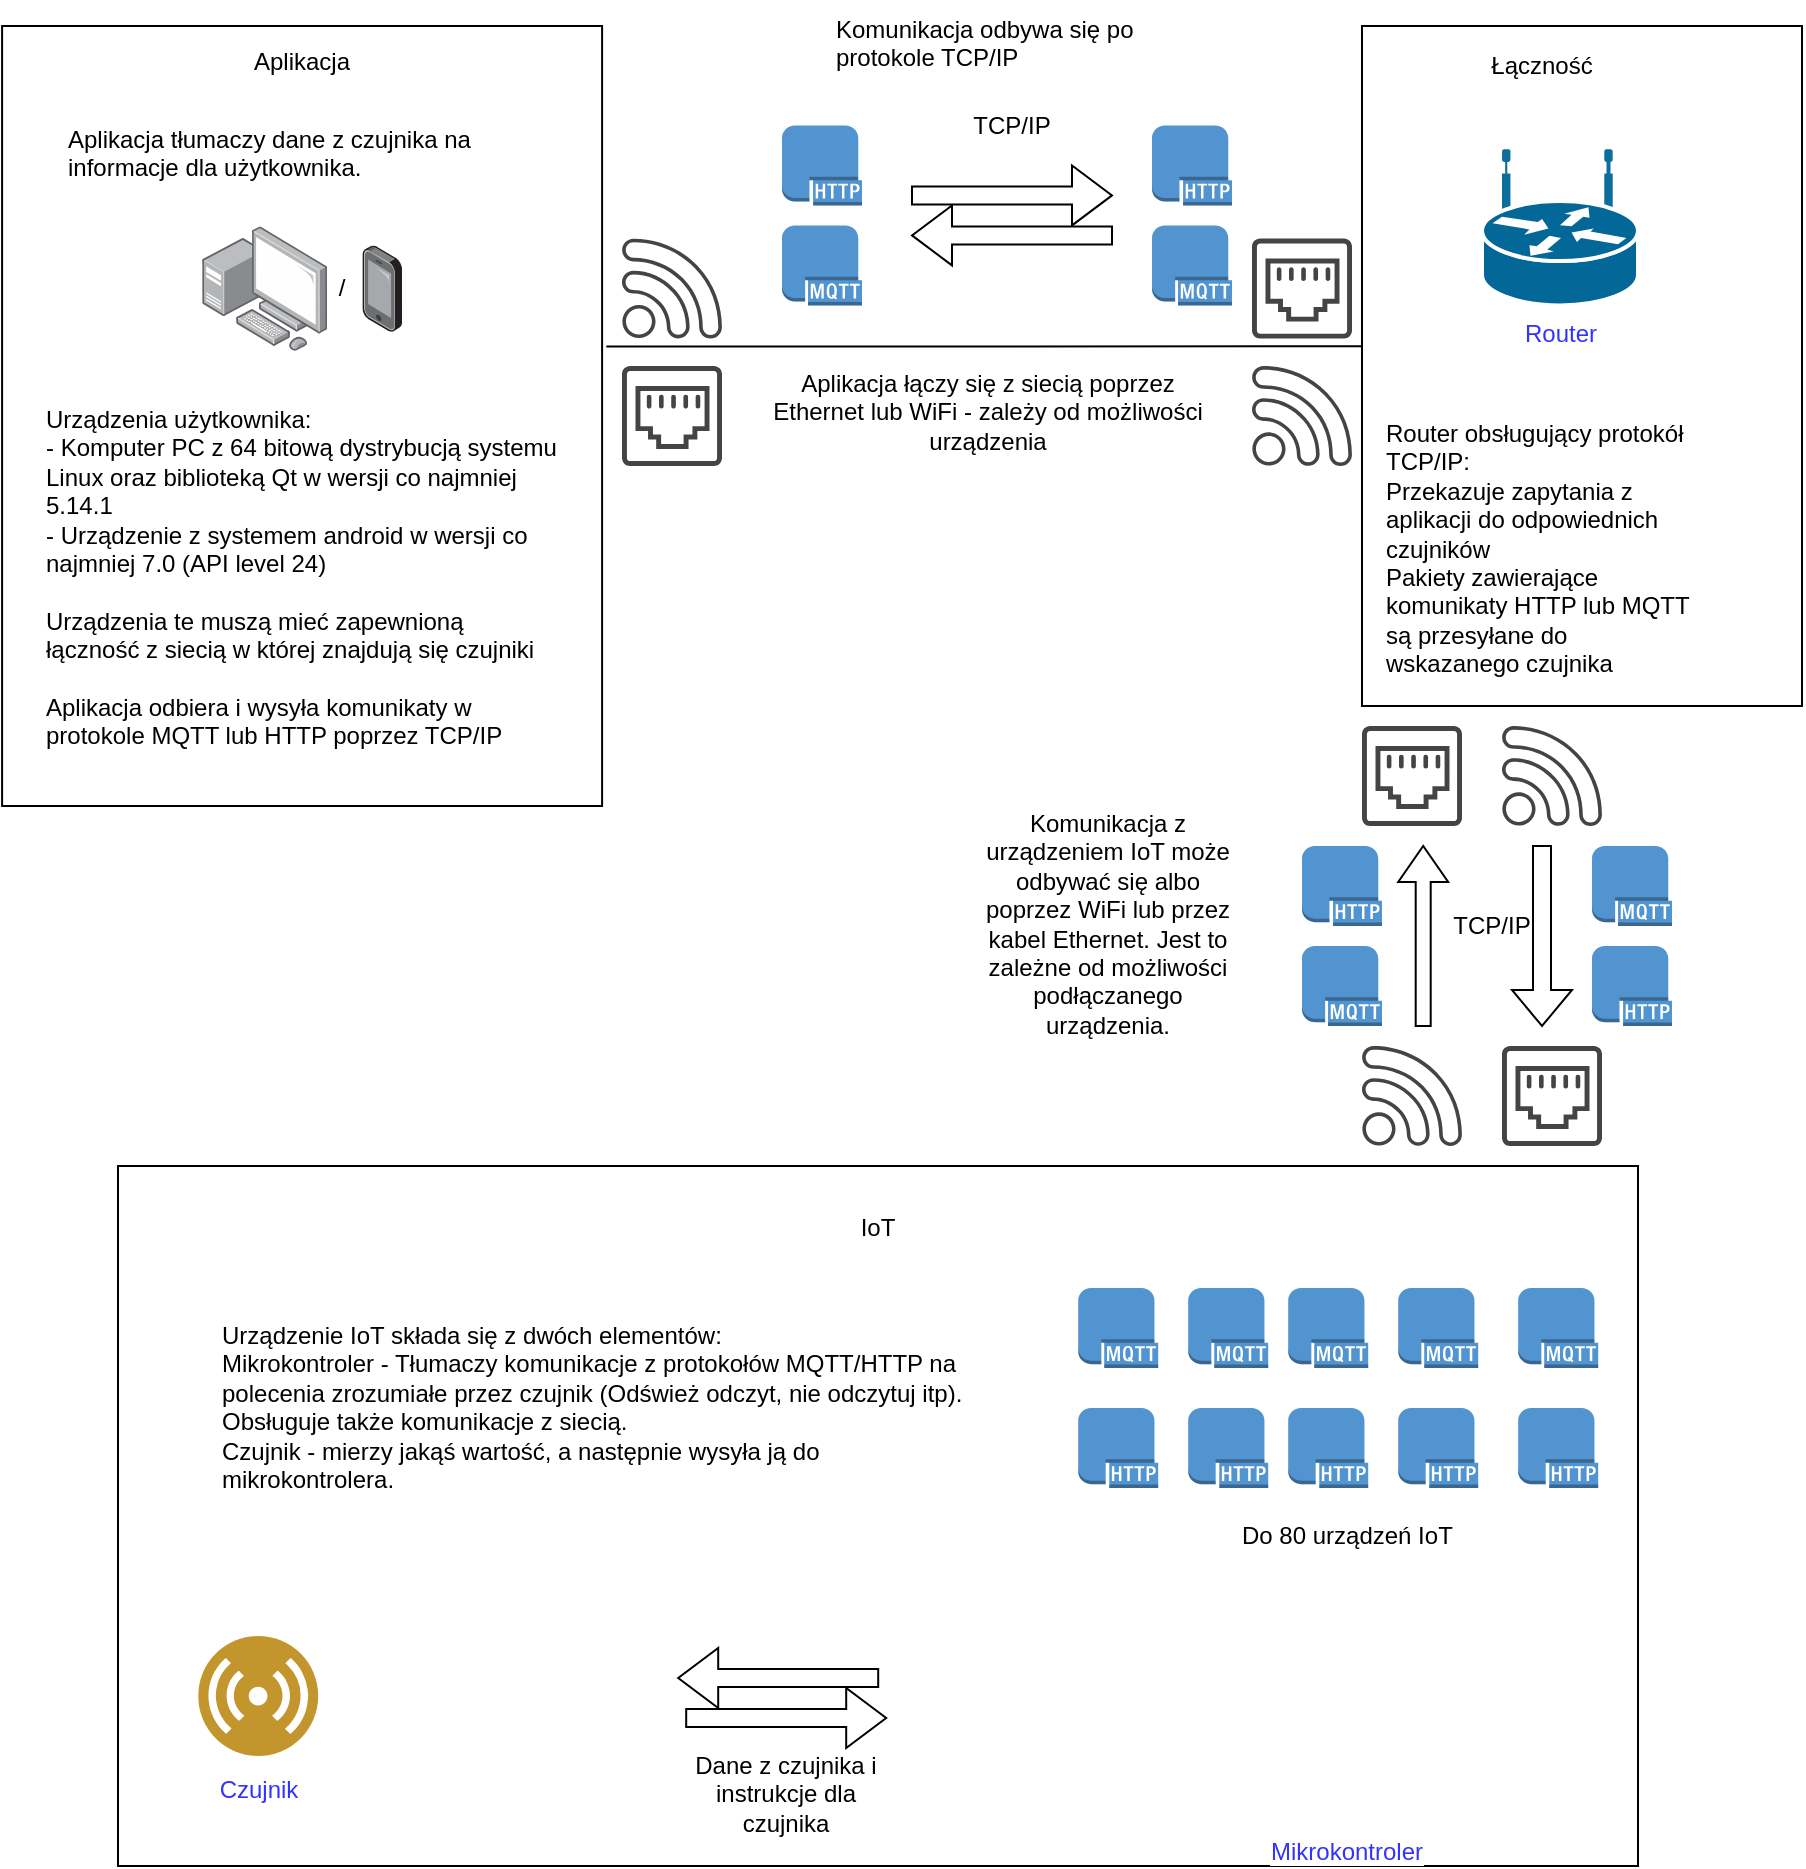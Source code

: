 <mxfile version="13.1.2" type="device"><diagram id="1tq_ykMLNN_Sbwie4aX9" name="Page-1"><mxGraphModel dx="1360" dy="843" grid="1" gridSize="10" guides="1" tooltips="1" connect="1" arrows="1" fold="1" page="1" pageScale="1" pageWidth="827" pageHeight="1169" math="0" shadow="0"><root><mxCell id="0"/><mxCell id="1" parent="0"/><mxCell id="lVS2ojwL2au9_Xleg54L-2" value="" style="rounded=0;whiteSpace=wrap;html=1;align=left;" vertex="1" parent="1"><mxGeometry x="770" y="790" width="220" height="340" as="geometry"/></mxCell><mxCell id="lVS2ojwL2au9_Xleg54L-3" value="" style="rounded=0;whiteSpace=wrap;html=1;" vertex="1" parent="1"><mxGeometry x="90.05" y="790" width="300" height="390" as="geometry"/></mxCell><mxCell id="lVS2ojwL2au9_Xleg54L-4" value="" style="points=[];aspect=fixed;html=1;align=center;shadow=0;dashed=0;image;image=img/lib/allied_telesis/computer_and_terminals/Personal_Computer_with_Server.svg;" vertex="1" parent="1"><mxGeometry x="190.1" y="890.1" width="62.4" height="62.4" as="geometry"/></mxCell><mxCell id="lVS2ojwL2au9_Xleg54L-5" value="&lt;font color=&quot;#3333FF&quot;&gt;Router&lt;/font&gt;" style="shape=mxgraph.cisco.routers.wireless_router;html=1;pointerEvents=1;dashed=0;fillColor=#036897;strokeColor=#ffffff;strokeWidth=2;verticalLabelPosition=bottom;verticalAlign=top;align=center;outlineConnect=0;" vertex="1" parent="1"><mxGeometry x="830" y="852.7" width="78" height="77" as="geometry"/></mxCell><mxCell id="lVS2ojwL2au9_Xleg54L-6" value="" style="points=[];aspect=fixed;html=1;align=center;shadow=0;dashed=0;image;image=img/lib/allied_telesis/computer_and_terminals/Smartphone.svg;" vertex="1" parent="1"><mxGeometry x="270.2" y="899.7" width="19.8" height="43.2" as="geometry"/></mxCell><mxCell id="lVS2ojwL2au9_Xleg54L-7" value="&lt;div&gt;Urządzenia użytkownika:&lt;/div&gt;&lt;div&gt;- Komputer PC z 64 bitową dystrybucją systemu Linux oraz biblioteką Qt w wersji co najmniej 5.14.1&lt;/div&gt;&lt;div&gt;- Urządzenie z systemem android w wersji co najmniej 7.0 (API level 24)&lt;/div&gt;&lt;div&gt;&lt;br&gt;&lt;/div&gt;&lt;div&gt;Urządzenia te muszą mieć zapewnioną łączność z siecią w której znajdują się czujniki&lt;/div&gt;&lt;div&gt;&lt;br&gt;&lt;/div&gt;&lt;div&gt;Aplikacja odbiera i wysyła komunikaty w protokole MQTT lub HTTP poprzez TCP/IP&lt;br&gt;&lt;/div&gt;" style="text;html=1;strokeColor=none;fillColor=none;align=left;verticalAlign=top;whiteSpace=wrap;rounded=0;" vertex="1" parent="1"><mxGeometry x="110.05" y="972.5" width="260" height="150" as="geometry"/></mxCell><mxCell id="lVS2ojwL2au9_Xleg54L-8" value="" style="endArrow=none;html=1;entryX=0;entryY=0.471;entryDx=0;entryDy=0;entryPerimeter=0;exitX=1.007;exitY=0.411;exitDx=0;exitDy=0;exitPerimeter=0;" edge="1" parent="1" source="lVS2ojwL2au9_Xleg54L-3" target="lVS2ojwL2au9_Xleg54L-2"><mxGeometry width="50" height="50" relative="1" as="geometry"><mxPoint x="502" y="943" as="sourcePoint"/><mxPoint x="610" y="1070" as="targetPoint"/></mxGeometry></mxCell><mxCell id="lVS2ojwL2au9_Xleg54L-9" value="Komunikacja odbywa się po protokole TCP/IP" style="text;html=1;strokeColor=none;fillColor=none;align=left;verticalAlign=top;whiteSpace=wrap;rounded=0;" vertex="1" parent="1"><mxGeometry x="505" y="777.5" width="185" height="40" as="geometry"/></mxCell><mxCell id="lVS2ojwL2au9_Xleg54L-10" value="" style="pointerEvents=1;shadow=0;dashed=0;html=1;strokeColor=none;fillColor=#434445;aspect=fixed;labelPosition=center;verticalLabelPosition=bottom;verticalAlign=top;align=center;outlineConnect=0;shape=mxgraph.vvd.wi_fi;" vertex="1" parent="1"><mxGeometry x="400" y="896.3" width="50" height="50" as="geometry"/></mxCell><mxCell id="lVS2ojwL2au9_Xleg54L-11" value="" style="pointerEvents=1;shadow=0;dashed=0;html=1;strokeColor=none;fillColor=#434445;aspect=fixed;labelPosition=center;verticalLabelPosition=bottom;verticalAlign=top;align=center;outlineConnect=0;shape=mxgraph.vvd.ethernet_port;" vertex="1" parent="1"><mxGeometry x="400" y="960" width="50" height="50" as="geometry"/></mxCell><mxCell id="lVS2ojwL2au9_Xleg54L-12" value="&lt;div&gt;Router obsługujący protokół TCP/IP:&lt;/div&gt;&lt;div&gt;Przekazuje zapytania z aplikacji do odpowiednich czujników&lt;/div&gt;&lt;div&gt;Pakiety zawierające komunikaty HTTP lub MQTT są przesyłane do wskazanego czujnika&lt;br&gt;&lt;/div&gt;" style="text;html=1;strokeColor=none;fillColor=none;align=left;verticalAlign=top;whiteSpace=wrap;rounded=0;" vertex="1" parent="1"><mxGeometry x="780" y="980" width="160" height="80" as="geometry"/></mxCell><mxCell id="lVS2ojwL2au9_Xleg54L-13" value="" style="shape=singleArrow;whiteSpace=wrap;html=1;align=left;" vertex="1" parent="1"><mxGeometry x="545" y="859.7" width="100" height="30" as="geometry"/></mxCell><mxCell id="lVS2ojwL2au9_Xleg54L-14" value="" style="shape=singleArrow;direction=west;whiteSpace=wrap;html=1;align=left;" vertex="1" parent="1"><mxGeometry x="545" y="879.7" width="100" height="30" as="geometry"/></mxCell><mxCell id="lVS2ojwL2au9_Xleg54L-15" value="TCP/IP" style="text;html=1;strokeColor=none;fillColor=none;align=center;verticalAlign=middle;whiteSpace=wrap;rounded=0;" vertex="1" parent="1"><mxGeometry x="575" y="829.7" width="40" height="20" as="geometry"/></mxCell><mxCell id="lVS2ojwL2au9_Xleg54L-16" value="" style="rounded=0;whiteSpace=wrap;html=1;align=left;" vertex="1" parent="1"><mxGeometry x="148" y="1360" width="760" height="350" as="geometry"/></mxCell><mxCell id="lVS2ojwL2au9_Xleg54L-17" value="Aplikacja" style="text;html=1;strokeColor=none;fillColor=none;align=center;verticalAlign=middle;whiteSpace=wrap;rounded=0;" vertex="1" parent="1"><mxGeometry x="220.05" y="797.5" width="40" height="20" as="geometry"/></mxCell><mxCell id="lVS2ojwL2au9_Xleg54L-18" value="Łączność" style="text;html=1;strokeColor=none;fillColor=none;align=center;verticalAlign=middle;whiteSpace=wrap;rounded=0;" vertex="1" parent="1"><mxGeometry x="840" y="800" width="40" height="20" as="geometry"/></mxCell><mxCell id="lVS2ojwL2au9_Xleg54L-19" value="" style="shape=singleArrow;direction=south;whiteSpace=wrap;html=1;align=left;" vertex="1" parent="1"><mxGeometry x="845" y="1200" width="30" height="90" as="geometry"/></mxCell><mxCell id="lVS2ojwL2au9_Xleg54L-20" value="" style="shape=singleArrow;direction=north;whiteSpace=wrap;html=1;align=left;" vertex="1" parent="1"><mxGeometry x="788.1" y="1200" width="25" height="90" as="geometry"/></mxCell><mxCell id="lVS2ojwL2au9_Xleg54L-21" value="TCP/IP" style="text;html=1;strokeColor=none;fillColor=none;align=center;verticalAlign=middle;whiteSpace=wrap;rounded=0;" vertex="1" parent="1"><mxGeometry x="800" y="1220" width="70" height="40" as="geometry"/></mxCell><mxCell id="lVS2ojwL2au9_Xleg54L-22" value="" style="pointerEvents=1;shadow=0;dashed=0;html=1;strokeColor=none;fillColor=#434445;aspect=fixed;labelPosition=center;verticalLabelPosition=bottom;verticalAlign=top;align=center;outlineConnect=0;shape=mxgraph.vvd.ethernet_port;" vertex="1" parent="1"><mxGeometry x="715" y="896.3" width="50" height="50" as="geometry"/></mxCell><mxCell id="lVS2ojwL2au9_Xleg54L-23" value="" style="pointerEvents=1;shadow=0;dashed=0;html=1;strokeColor=none;fillColor=#434445;aspect=fixed;labelPosition=center;verticalLabelPosition=bottom;verticalAlign=top;align=center;outlineConnect=0;shape=mxgraph.vvd.wi_fi;" vertex="1" parent="1"><mxGeometry x="715" y="960" width="50" height="50" as="geometry"/></mxCell><mxCell id="lVS2ojwL2au9_Xleg54L-24" value="Komunikacja z urządzeniem IoT może odbywać się albo poprzez WiFi lub przez kabel Ethernet. Jest to zależne od możliwości podłączanego urządzenia." style="text;html=1;strokeColor=none;fillColor=none;align=center;verticalAlign=top;whiteSpace=wrap;rounded=0;" vertex="1" parent="1"><mxGeometry x="578.1" y="1175" width="130" height="130" as="geometry"/></mxCell><mxCell id="lVS2ojwL2au9_Xleg54L-25" value="Aplikacja tłumaczy dane z czujnika na informacje dla użytkownika." style="text;html=1;strokeColor=none;fillColor=none;align=left;verticalAlign=top;whiteSpace=wrap;rounded=0;" vertex="1" parent="1"><mxGeometry x="120.65" y="832.5" width="238.8" height="40" as="geometry"/></mxCell><mxCell id="lVS2ojwL2au9_Xleg54L-26" value="" style="outlineConnect=0;dashed=0;verticalLabelPosition=bottom;verticalAlign=top;align=center;html=1;shape=mxgraph.aws3.mqtt_protocol;fillColor=#5294CF;gradientColor=none;" vertex="1" parent="1"><mxGeometry x="628.1" y="1421" width="40" height="40" as="geometry"/></mxCell><mxCell id="lVS2ojwL2au9_Xleg54L-27" value="" style="outlineConnect=0;dashed=0;verticalLabelPosition=bottom;verticalAlign=top;align=center;html=1;shape=mxgraph.aws3.mqtt_protocol;fillColor=#5294CF;gradientColor=none;" vertex="1" parent="1"><mxGeometry x="683.1" y="1421" width="40" height="40" as="geometry"/></mxCell><mxCell id="lVS2ojwL2au9_Xleg54L-28" value="" style="outlineConnect=0;dashed=0;verticalLabelPosition=bottom;verticalAlign=top;align=center;html=1;shape=mxgraph.aws3.mqtt_protocol;fillColor=#5294CF;gradientColor=none;" vertex="1" parent="1"><mxGeometry x="733.1" y="1421" width="40" height="40" as="geometry"/></mxCell><mxCell id="lVS2ojwL2au9_Xleg54L-29" value="" style="outlineConnect=0;dashed=0;verticalLabelPosition=bottom;verticalAlign=top;align=center;html=1;shape=mxgraph.aws3.mqtt_protocol;fillColor=#5294CF;gradientColor=none;" vertex="1" parent="1"><mxGeometry x="788.1" y="1421" width="40" height="40" as="geometry"/></mxCell><mxCell id="lVS2ojwL2au9_Xleg54L-30" value="" style="outlineConnect=0;dashed=0;verticalLabelPosition=bottom;verticalAlign=top;align=center;html=1;shape=mxgraph.aws3.mqtt_protocol;fillColor=#5294CF;gradientColor=none;" vertex="1" parent="1"><mxGeometry x="848.1" y="1421" width="40" height="40" as="geometry"/></mxCell><mxCell id="lVS2ojwL2au9_Xleg54L-31" value="" style="outlineConnect=0;dashed=0;verticalLabelPosition=bottom;verticalAlign=top;align=center;html=1;shape=mxgraph.aws3.http_protocol;fillColor=#5294CF;gradientColor=none;" vertex="1" parent="1"><mxGeometry x="683.1" y="1481" width="40" height="40" as="geometry"/></mxCell><mxCell id="lVS2ojwL2au9_Xleg54L-32" value="" style="outlineConnect=0;dashed=0;verticalLabelPosition=bottom;verticalAlign=top;align=center;html=1;shape=mxgraph.aws3.http_protocol;fillColor=#5294CF;gradientColor=none;" vertex="1" parent="1"><mxGeometry x="628.1" y="1481" width="40" height="40" as="geometry"/></mxCell><mxCell id="lVS2ojwL2au9_Xleg54L-33" value="" style="outlineConnect=0;dashed=0;verticalLabelPosition=bottom;verticalAlign=top;align=center;html=1;shape=mxgraph.aws3.http_protocol;fillColor=#5294CF;gradientColor=none;" vertex="1" parent="1"><mxGeometry x="733.1" y="1481" width="40" height="40" as="geometry"/></mxCell><mxCell id="lVS2ojwL2au9_Xleg54L-34" value="" style="outlineConnect=0;dashed=0;verticalLabelPosition=bottom;verticalAlign=top;align=center;html=1;shape=mxgraph.aws3.http_protocol;fillColor=#5294CF;gradientColor=none;" vertex="1" parent="1"><mxGeometry x="788.1" y="1481" width="40" height="40" as="geometry"/></mxCell><mxCell id="lVS2ojwL2au9_Xleg54L-35" value="" style="outlineConnect=0;dashed=0;verticalLabelPosition=bottom;verticalAlign=top;align=center;html=1;shape=mxgraph.aws3.http_protocol;fillColor=#5294CF;gradientColor=none;" vertex="1" parent="1"><mxGeometry x="848.1" y="1481" width="40" height="40" as="geometry"/></mxCell><mxCell id="lVS2ojwL2au9_Xleg54L-36" value="" style="outlineConnect=0;dashed=0;verticalLabelPosition=bottom;verticalAlign=top;align=center;html=1;shape=mxgraph.aws3.http_protocol;fillColor=#5294CF;gradientColor=none;" vertex="1" parent="1"><mxGeometry x="665" y="839.7" width="40" height="40" as="geometry"/></mxCell><mxCell id="lVS2ojwL2au9_Xleg54L-37" value="" style="outlineConnect=0;dashed=0;verticalLabelPosition=bottom;verticalAlign=top;align=center;html=1;shape=mxgraph.aws3.mqtt_protocol;fillColor=#5294CF;gradientColor=none;" vertex="1" parent="1"><mxGeometry x="480" y="889.7" width="40" height="40" as="geometry"/></mxCell><mxCell id="lVS2ojwL2au9_Xleg54L-38" value="" style="outlineConnect=0;dashed=0;verticalLabelPosition=bottom;verticalAlign=top;align=center;html=1;shape=mxgraph.aws3.mqtt_protocol;fillColor=#5294CF;gradientColor=none;" vertex="1" parent="1"><mxGeometry x="665" y="889.7" width="40" height="40" as="geometry"/></mxCell><mxCell id="lVS2ojwL2au9_Xleg54L-39" value="" style="outlineConnect=0;dashed=0;verticalLabelPosition=bottom;verticalAlign=top;align=center;html=1;shape=mxgraph.aws3.mqtt_protocol;fillColor=#5294CF;gradientColor=none;" vertex="1" parent="1"><mxGeometry x="740" y="1250" width="40" height="40" as="geometry"/></mxCell><mxCell id="lVS2ojwL2au9_Xleg54L-40" value="" style="outlineConnect=0;dashed=0;verticalLabelPosition=bottom;verticalAlign=top;align=center;html=1;shape=mxgraph.aws3.mqtt_protocol;fillColor=#5294CF;gradientColor=none;" vertex="1" parent="1"><mxGeometry x="885" y="1200" width="40" height="40" as="geometry"/></mxCell><mxCell id="lVS2ojwL2au9_Xleg54L-41" value="" style="outlineConnect=0;dashed=0;verticalLabelPosition=bottom;verticalAlign=top;align=center;html=1;shape=mxgraph.aws3.http_protocol;fillColor=#5294CF;gradientColor=none;" vertex="1" parent="1"><mxGeometry x="480" y="839.7" width="40" height="40" as="geometry"/></mxCell><mxCell id="lVS2ojwL2au9_Xleg54L-42" value="" style="outlineConnect=0;dashed=0;verticalLabelPosition=bottom;verticalAlign=top;align=center;html=1;shape=mxgraph.aws3.http_protocol;fillColor=#5294CF;gradientColor=none;" vertex="1" parent="1"><mxGeometry x="740" y="1200" width="40" height="40" as="geometry"/></mxCell><mxCell id="lVS2ojwL2au9_Xleg54L-43" value="" style="outlineConnect=0;dashed=0;verticalLabelPosition=bottom;verticalAlign=top;align=center;html=1;shape=mxgraph.aws3.http_protocol;fillColor=#5294CF;gradientColor=none;" vertex="1" parent="1"><mxGeometry x="885" y="1250" width="40" height="40" as="geometry"/></mxCell><mxCell id="lVS2ojwL2au9_Xleg54L-44" value="&lt;div align=&quot;center&quot;&gt;Mikrokontroler&lt;/div&gt;" style="shape=image;html=1;verticalAlign=top;verticalLabelPosition=bottom;labelBackgroundColor=#ffffff;imageAspect=0;aspect=fixed;image=https://cdn2.iconfinder.com/data/icons/electronic-13/480/3-electronic-arduino-chipset-icon-2-128.png;align=center;fontColor=#3333FF;" vertex="1" parent="1"><mxGeometry x="698.1" y="1561" width="128" height="128" as="geometry"/></mxCell><mxCell id="lVS2ojwL2au9_Xleg54L-45" value="&lt;div&gt;Czujnik&lt;/div&gt;" style="aspect=fixed;perimeter=ellipsePerimeter;html=1;align=center;shadow=0;dashed=0;fontColor=#3333FF;labelBackgroundColor=#ffffff;fontSize=12;spacingTop=3;image;image=img/lib/ibm/users/sensor.svg;" vertex="1" parent="1"><mxGeometry x="188.1" y="1595" width="60" height="60" as="geometry"/></mxCell><mxCell id="lVS2ojwL2au9_Xleg54L-46" value="" style="shape=singleArrow;direction=west;whiteSpace=wrap;html=1;align=left;" vertex="1" parent="1"><mxGeometry x="428.1" y="1601" width="100" height="30" as="geometry"/></mxCell><mxCell id="lVS2ojwL2au9_Xleg54L-47" value="" style="shape=singleArrow;whiteSpace=wrap;html=1;align=left;" vertex="1" parent="1"><mxGeometry x="432.1" y="1621" width="100" height="30" as="geometry"/></mxCell><mxCell id="lVS2ojwL2au9_Xleg54L-48" value="Do 80 urządzeń IoT" style="text;html=1;strokeColor=none;fillColor=none;align=left;verticalAlign=top;whiteSpace=wrap;rounded=0;fontColor=#000000;" vertex="1" parent="1"><mxGeometry x="708.1" y="1531" width="120" height="20" as="geometry"/></mxCell><mxCell id="lVS2ojwL2au9_Xleg54L-49" value="Dane z czujnika i instrukcje dla czujnika" style="text;html=1;strokeColor=none;fillColor=none;align=center;verticalAlign=middle;whiteSpace=wrap;rounded=0;fontColor=#000000;" vertex="1" parent="1"><mxGeometry x="432.1" y="1659" width="100" height="30" as="geometry"/></mxCell><mxCell id="lVS2ojwL2au9_Xleg54L-50" value="&lt;div&gt;Urządzenie IoT składa się z dwóch elementów:&lt;/div&gt;&lt;div&gt;Mikrokontroler - Tłumaczy komunikacje z protokołów MQTT/HTTP na polecenia zrozumiałe przez czujnik (Odśwież odczyt, nie odczytuj itp). &lt;br&gt;&lt;/div&gt;&lt;div&gt;Obsługuje także komunikacje z siecią.&lt;/div&gt;&lt;div&gt;Czujnik - mierzy jakąś wartość, a następnie wysyła ją do mikrokontrolera.&lt;br&gt;&lt;/div&gt;" style="text;html=1;strokeColor=none;fillColor=none;align=left;verticalAlign=top;whiteSpace=wrap;rounded=0;fontColor=#000000;" vertex="1" parent="1"><mxGeometry x="198.1" y="1431" width="380" height="100" as="geometry"/></mxCell><mxCell id="lVS2ojwL2au9_Xleg54L-51" value="IoT" style="text;html=1;strokeColor=none;fillColor=none;align=center;verticalAlign=middle;whiteSpace=wrap;rounded=0;" vertex="1" parent="1"><mxGeometry x="508.1" y="1381" width="40" height="20" as="geometry"/></mxCell><mxCell id="lVS2ojwL2au9_Xleg54L-52" value="&lt;div&gt;/&lt;/div&gt;" style="text;html=1;strokeColor=none;fillColor=none;align=center;verticalAlign=middle;whiteSpace=wrap;rounded=0;" vertex="1" parent="1"><mxGeometry x="240.1" y="911.3" width="40" height="20" as="geometry"/></mxCell><mxCell id="lVS2ojwL2au9_Xleg54L-54" value="Aplikacja łączy się z siecią poprzez Ethernet lub WiFi - zależy od możliwości urządzenia " style="text;html=1;strokeColor=none;fillColor=none;align=center;verticalAlign=middle;whiteSpace=wrap;rounded=0;" vertex="1" parent="1"><mxGeometry x="468.1" y="972.5" width="230" height="20" as="geometry"/></mxCell><mxCell id="lVS2ojwL2au9_Xleg54L-56" value="" style="pointerEvents=1;shadow=0;dashed=0;html=1;strokeColor=none;fillColor=#434445;aspect=fixed;labelPosition=center;verticalLabelPosition=bottom;verticalAlign=top;align=center;outlineConnect=0;shape=mxgraph.vvd.ethernet_port;" vertex="1" parent="1"><mxGeometry x="770" y="1140" width="50" height="50" as="geometry"/></mxCell><mxCell id="lVS2ojwL2au9_Xleg54L-57" value="" style="pointerEvents=1;shadow=0;dashed=0;html=1;strokeColor=none;fillColor=#434445;aspect=fixed;labelPosition=center;verticalLabelPosition=bottom;verticalAlign=top;align=center;outlineConnect=0;shape=mxgraph.vvd.ethernet_port;" vertex="1" parent="1"><mxGeometry x="840" y="1300" width="50" height="50" as="geometry"/></mxCell><mxCell id="lVS2ojwL2au9_Xleg54L-58" value="" style="pointerEvents=1;shadow=0;dashed=0;html=1;strokeColor=none;fillColor=#434445;aspect=fixed;labelPosition=center;verticalLabelPosition=bottom;verticalAlign=top;align=center;outlineConnect=0;shape=mxgraph.vvd.wi_fi;" vertex="1" parent="1"><mxGeometry x="770" y="1300" width="50" height="50" as="geometry"/></mxCell><mxCell id="lVS2ojwL2au9_Xleg54L-60" value="" style="pointerEvents=1;shadow=0;dashed=0;html=1;strokeColor=none;fillColor=#434445;aspect=fixed;labelPosition=center;verticalLabelPosition=bottom;verticalAlign=top;align=center;outlineConnect=0;shape=mxgraph.vvd.wi_fi;" vertex="1" parent="1"><mxGeometry x="840" y="1140" width="50" height="50" as="geometry"/></mxCell></root></mxGraphModel></diagram></mxfile>